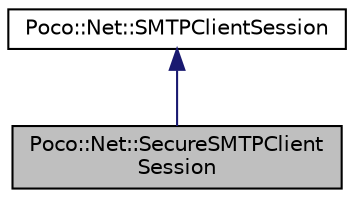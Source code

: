 digraph "Poco::Net::SecureSMTPClientSession"
{
 // LATEX_PDF_SIZE
  edge [fontname="Helvetica",fontsize="10",labelfontname="Helvetica",labelfontsize="10"];
  node [fontname="Helvetica",fontsize="10",shape=record];
  Node1 [label="Poco::Net::SecureSMTPClient\lSession",height=0.2,width=0.4,color="black", fillcolor="grey75", style="filled", fontcolor="black",tooltip=" "];
  Node2 -> Node1 [dir="back",color="midnightblue",fontsize="10",style="solid",fontname="Helvetica"];
  Node2 [label="Poco::Net::SMTPClientSession",height=0.2,width=0.4,color="black", fillcolor="white", style="filled",URL="$classPoco_1_1Net_1_1SMTPClientSession.html",tooltip=" "];
}
